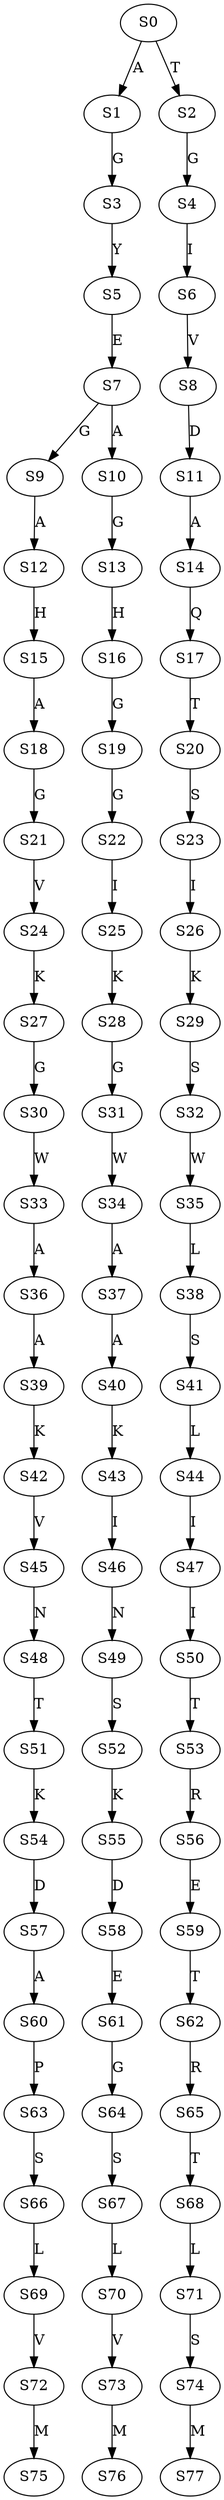 strict digraph  {
	S0 -> S1 [ label = A ];
	S0 -> S2 [ label = T ];
	S1 -> S3 [ label = G ];
	S2 -> S4 [ label = G ];
	S3 -> S5 [ label = Y ];
	S4 -> S6 [ label = I ];
	S5 -> S7 [ label = E ];
	S6 -> S8 [ label = V ];
	S7 -> S9 [ label = G ];
	S7 -> S10 [ label = A ];
	S8 -> S11 [ label = D ];
	S9 -> S12 [ label = A ];
	S10 -> S13 [ label = G ];
	S11 -> S14 [ label = A ];
	S12 -> S15 [ label = H ];
	S13 -> S16 [ label = H ];
	S14 -> S17 [ label = Q ];
	S15 -> S18 [ label = A ];
	S16 -> S19 [ label = G ];
	S17 -> S20 [ label = T ];
	S18 -> S21 [ label = G ];
	S19 -> S22 [ label = G ];
	S20 -> S23 [ label = S ];
	S21 -> S24 [ label = V ];
	S22 -> S25 [ label = I ];
	S23 -> S26 [ label = I ];
	S24 -> S27 [ label = K ];
	S25 -> S28 [ label = K ];
	S26 -> S29 [ label = K ];
	S27 -> S30 [ label = G ];
	S28 -> S31 [ label = G ];
	S29 -> S32 [ label = S ];
	S30 -> S33 [ label = W ];
	S31 -> S34 [ label = W ];
	S32 -> S35 [ label = W ];
	S33 -> S36 [ label = A ];
	S34 -> S37 [ label = A ];
	S35 -> S38 [ label = L ];
	S36 -> S39 [ label = A ];
	S37 -> S40 [ label = A ];
	S38 -> S41 [ label = S ];
	S39 -> S42 [ label = K ];
	S40 -> S43 [ label = K ];
	S41 -> S44 [ label = L ];
	S42 -> S45 [ label = V ];
	S43 -> S46 [ label = I ];
	S44 -> S47 [ label = I ];
	S45 -> S48 [ label = N ];
	S46 -> S49 [ label = N ];
	S47 -> S50 [ label = I ];
	S48 -> S51 [ label = T ];
	S49 -> S52 [ label = S ];
	S50 -> S53 [ label = T ];
	S51 -> S54 [ label = K ];
	S52 -> S55 [ label = K ];
	S53 -> S56 [ label = R ];
	S54 -> S57 [ label = D ];
	S55 -> S58 [ label = D ];
	S56 -> S59 [ label = E ];
	S57 -> S60 [ label = A ];
	S58 -> S61 [ label = E ];
	S59 -> S62 [ label = T ];
	S60 -> S63 [ label = P ];
	S61 -> S64 [ label = G ];
	S62 -> S65 [ label = R ];
	S63 -> S66 [ label = S ];
	S64 -> S67 [ label = S ];
	S65 -> S68 [ label = T ];
	S66 -> S69 [ label = L ];
	S67 -> S70 [ label = L ];
	S68 -> S71 [ label = L ];
	S69 -> S72 [ label = V ];
	S70 -> S73 [ label = V ];
	S71 -> S74 [ label = S ];
	S72 -> S75 [ label = M ];
	S73 -> S76 [ label = M ];
	S74 -> S77 [ label = M ];
}
